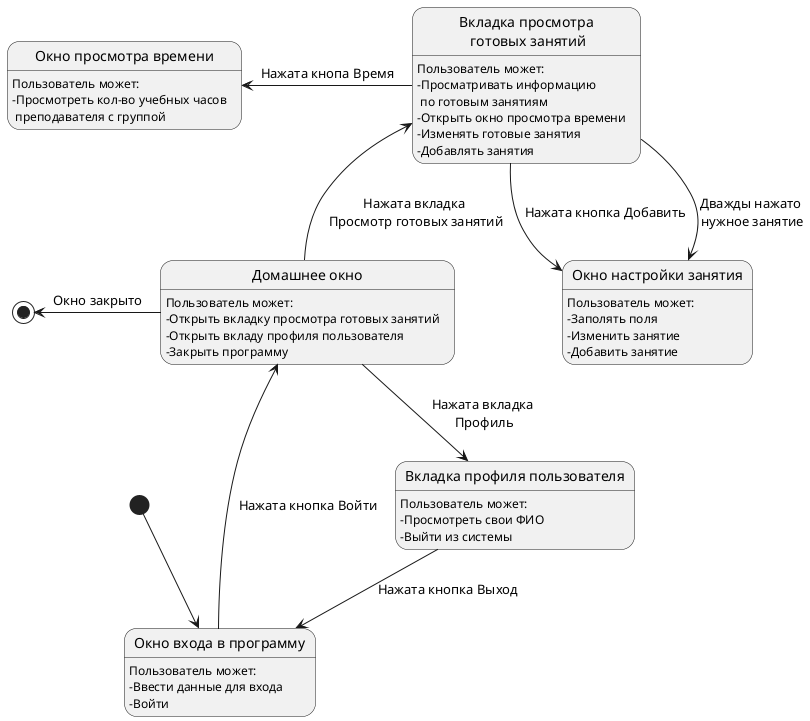 @startuml Methodis.wsd

state "Окно входа в программу" as loginWindow
state "Домашнее окно" as homeWindow
state "Вкладка просмотра\n готовых занятий" as cursWindow
state "Вкладка профиля пользователя" as profileWindow
state "Окно настройки занятия" as settingsWindow
state "Окно просмотра времени" as timesWindow

loginWindow : Пользователь может:
loginWindow : -Ввести данные для входа
loginWindow : -Войти

homeWindow : Пользователь может:
homeWindow : -Открыть вкладку просмотра готовых занятий
homeWindow : -Открыть вкладу профиля пользователя
homeWindow : -Закрыть программу

cursWindow : Пользователь может:
cursWindow : -Просматривать информацию\n по готовым занятиям
cursWindow : -Открыть окно просмотра времени
cursWindow : -Изменять готовые занятия
cursWindow : -Добавлять занятия

profileWindow : Пользователь может:
profileWindow : -Просмотреть свои ФИО
profileWindow : -Выйти из системы

settingsWindow : Пользователь может:
settingsWindow : -Заполять поля
settingsWindow : -Изменить занятие
settingsWindow : -Добавить занятие

timesWindow : Пользователь может:
timesWindow : -Просмотреть кол-во учебных часов\n преподавателя с группой


[*] --> loginWindow
loginWindow -up-> homeWindow : Нажата кнопка Войти
homeWindow -up-> cursWindow : Нажата вкладка\n Просмотр готовых занятий
homeWindow -down-> profileWindow : Нажата вкладка\n Профиль
cursWindow --> settingsWindow : Нажата кнопка Добавить
cursWindow --> settingsWindow : Дважды нажато\n нужное занятие
cursWindow -left-> timesWindow : Нажата кнопа Время
homeWindow -left->[*] : Окно закрыто
profileWindow --> loginWindow : Нажата кнопка Выход

@enduml